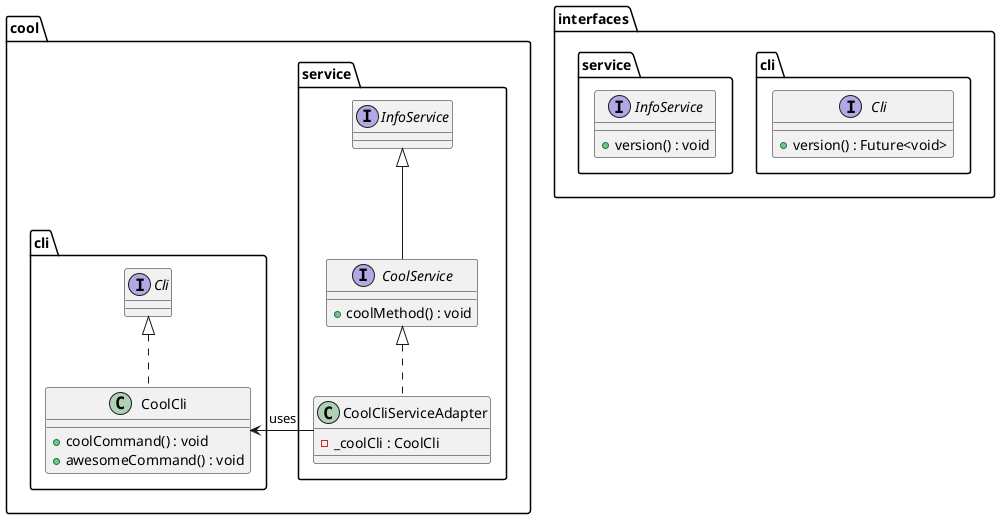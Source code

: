 @startuml cli_interfaces_class_diagram

package interfaces {
    package cli {
        interface Cli {
            + version() : Future<void>
        }
    }

    package service {
        interface InfoService {
            + version() : void
        }
    }
}

package cool {
    package service as cool.service{
        interface CoolService extends InfoService{
            + coolMethod() : void
        }

        class CoolCliServiceAdapter implements CoolService {
            - _coolCli : CoolCli
        }
    }

    package cli as cool.cli {
        class CoolCli implements Cli {
            + coolCommand() : void
            + awesomeCommand() : void
        }
    }
}

CoolCliServiceAdapter -> CoolCli : uses

@enduml
